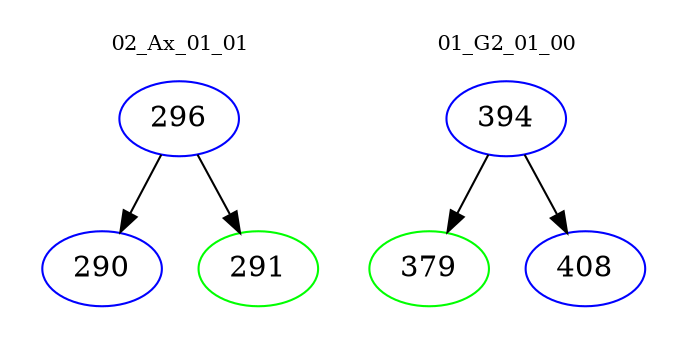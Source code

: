 digraph{
subgraph cluster_0 {
color = white
label = "02_Ax_01_01";
fontsize=10;
T0_296 [label="296", color="blue"]
T0_296 -> T0_290 [color="black"]
T0_290 [label="290", color="blue"]
T0_296 -> T0_291 [color="black"]
T0_291 [label="291", color="green"]
}
subgraph cluster_1 {
color = white
label = "01_G2_01_00";
fontsize=10;
T1_394 [label="394", color="blue"]
T1_394 -> T1_379 [color="black"]
T1_379 [label="379", color="green"]
T1_394 -> T1_408 [color="black"]
T1_408 [label="408", color="blue"]
}
}
